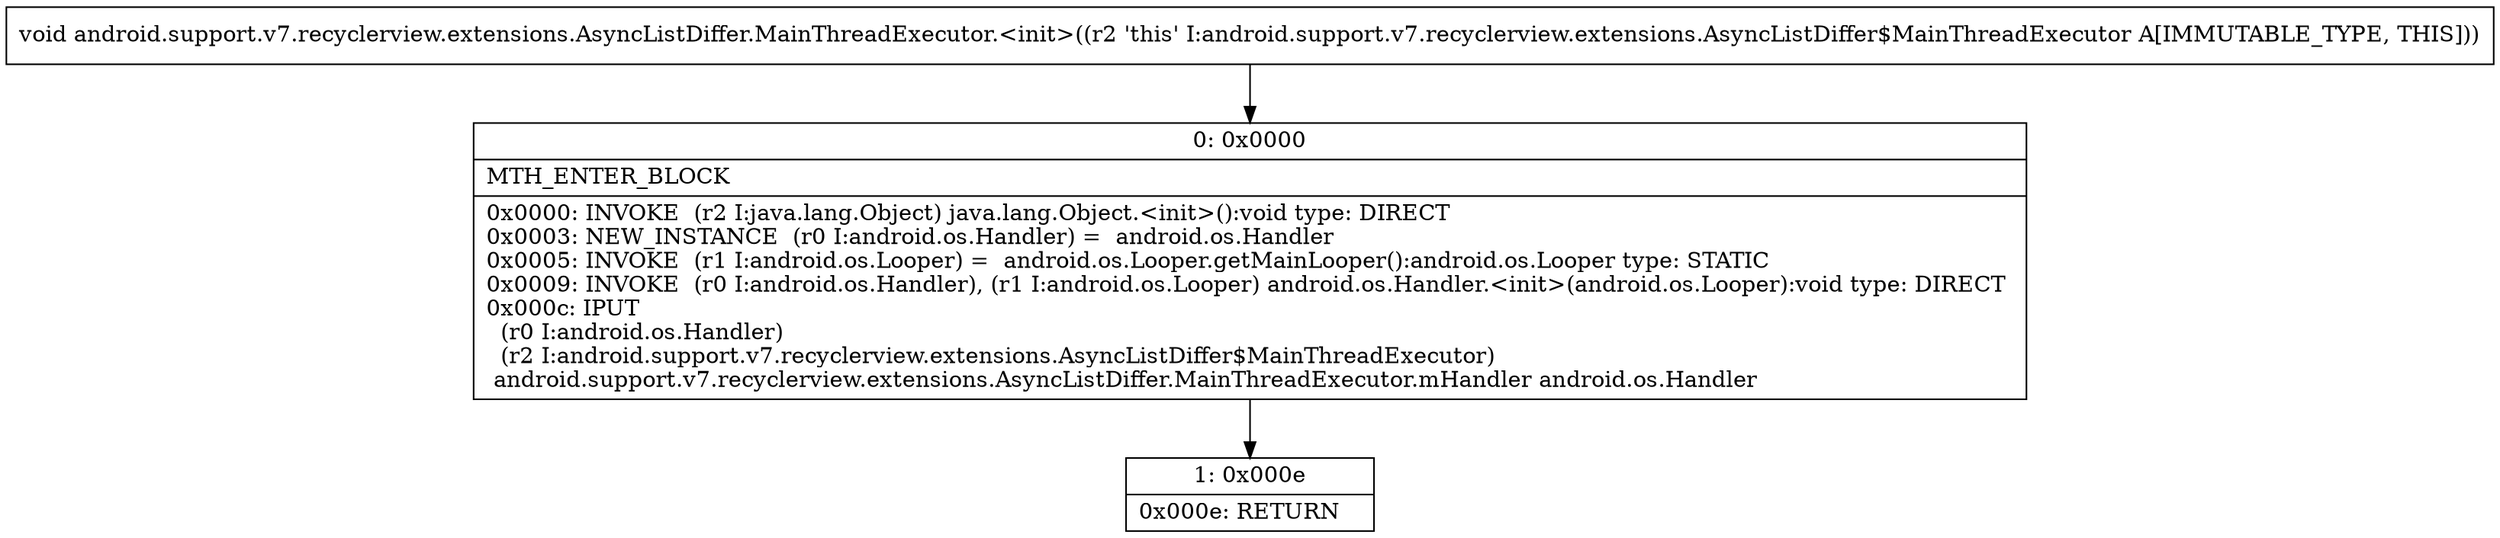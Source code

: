 digraph "CFG forandroid.support.v7.recyclerview.extensions.AsyncListDiffer.MainThreadExecutor.\<init\>()V" {
Node_0 [shape=record,label="{0\:\ 0x0000|MTH_ENTER_BLOCK\l|0x0000: INVOKE  (r2 I:java.lang.Object) java.lang.Object.\<init\>():void type: DIRECT \l0x0003: NEW_INSTANCE  (r0 I:android.os.Handler) =  android.os.Handler \l0x0005: INVOKE  (r1 I:android.os.Looper) =  android.os.Looper.getMainLooper():android.os.Looper type: STATIC \l0x0009: INVOKE  (r0 I:android.os.Handler), (r1 I:android.os.Looper) android.os.Handler.\<init\>(android.os.Looper):void type: DIRECT \l0x000c: IPUT  \l  (r0 I:android.os.Handler)\l  (r2 I:android.support.v7.recyclerview.extensions.AsyncListDiffer$MainThreadExecutor)\l android.support.v7.recyclerview.extensions.AsyncListDiffer.MainThreadExecutor.mHandler android.os.Handler \l}"];
Node_1 [shape=record,label="{1\:\ 0x000e|0x000e: RETURN   \l}"];
MethodNode[shape=record,label="{void android.support.v7.recyclerview.extensions.AsyncListDiffer.MainThreadExecutor.\<init\>((r2 'this' I:android.support.v7.recyclerview.extensions.AsyncListDiffer$MainThreadExecutor A[IMMUTABLE_TYPE, THIS])) }"];
MethodNode -> Node_0;
Node_0 -> Node_1;
}

